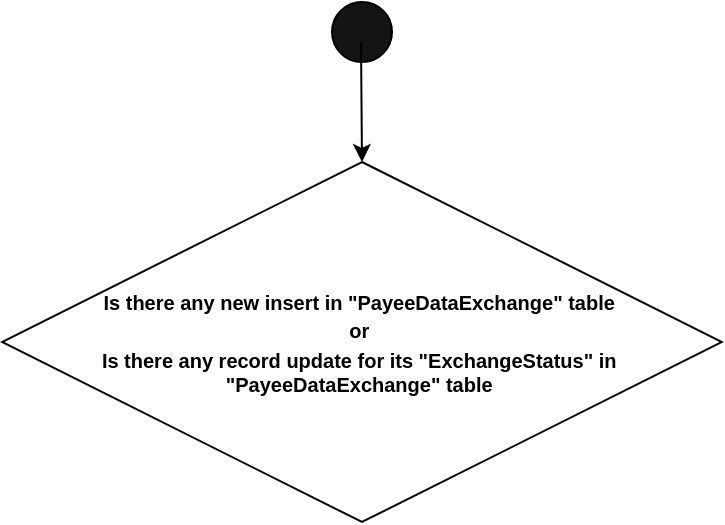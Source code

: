 <mxfile version="13.6.5" type="github"><diagram id="EBdIC_Di2R7eKDwiG32l" name="Page-1"><mxGraphModel dx="782" dy="420" grid="1" gridSize="10" guides="1" tooltips="1" connect="1" arrows="1" fold="1" page="1" pageScale="1" pageWidth="827" pageHeight="1169" math="0" shadow="0"><root><mxCell id="0"/><mxCell id="1" parent="0"/><mxCell id="Mw38Q1FJbdXBoY6zEFQ9-1" value="" style="ellipse;whiteSpace=wrap;html=1;aspect=fixed;fillColor=#141414;" vertex="1" parent="1"><mxGeometry x="365" width="30" height="30" as="geometry"/></mxCell><mxCell id="Mw38Q1FJbdXBoY6zEFQ9-2" value="" style="endArrow=classic;html=1;" edge="1" parent="1"><mxGeometry width="50" height="50" relative="1" as="geometry"><mxPoint x="379.5" y="20" as="sourcePoint"/><mxPoint x="380" y="80" as="targetPoint"/></mxGeometry></mxCell><mxCell id="Mw38Q1FJbdXBoY6zEFQ9-3" value="&lt;b&gt;&lt;span style=&quot;font-size: 10px&quot;&gt;Is there any new insert in &quot;PayeeDataExchange&quot; table&amp;nbsp;&lt;/span&gt;&lt;br&gt;&lt;span style=&quot;font-size: 10px&quot;&gt;or&amp;nbsp;&lt;/span&gt;&lt;br&gt;&lt;span style=&quot;font-size: 10px&quot;&gt;Is there any record update for its &quot;ExchangeStatus&quot; in&amp;nbsp;&lt;/span&gt;&lt;br&gt;&lt;font style=&quot;font-size: 10px&quot;&gt;&lt;div&gt;&lt;span&gt;&quot;PayeeDataExchange&quot; table&amp;nbsp;&lt;/span&gt;&lt;/div&gt;&lt;/font&gt;&lt;/b&gt;" style="rhombus;whiteSpace=wrap;html=1;fillColor=#FFFFFF;align=center;" vertex="1" parent="1"><mxGeometry x="200" y="80" width="360" height="180" as="geometry"/></mxCell></root></mxGraphModel></diagram></mxfile>